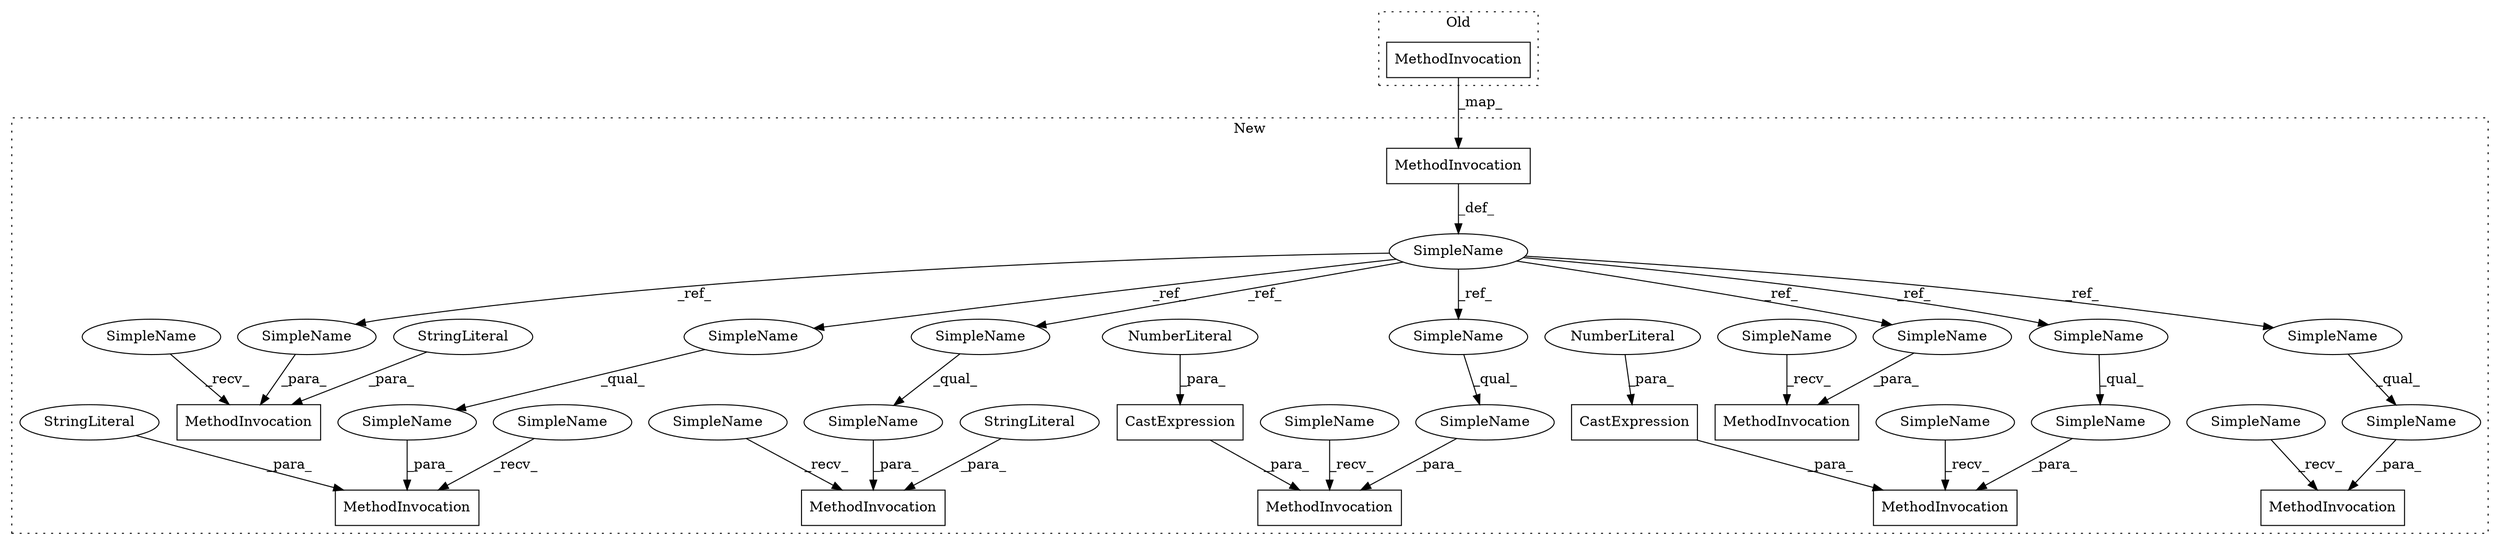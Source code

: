 digraph G {
subgraph cluster0 {
5 [label="MethodInvocation" a="32" s="8469,8498" l="6,1" shape="box"];
label = "Old";
style="dotted";
}
subgraph cluster1 {
1 [label="CastExpression" a="11" s="11480" l="6" shape="box"];
2 [label="CastExpression" a="11" s="11414" l="6" shape="box"];
3 [label="MethodInvocation" a="32" s="11236,11310" l="6,1" shape="box"];
4 [label="MethodInvocation" a="32" s="11541,11580" l="5,1" shape="box"];
6 [label="MethodInvocation" a="32" s="11474,11519" l="6,1" shape="box"];
7 [label="MethodInvocation" a="32" s="11408,11452" l="6,1" shape="box"];
8 [label="MethodInvocation" a="32" s="11061,11120" l="36,1" shape="box"];
9 [label="MethodInvocation" a="32" s="11155,11177" l="5,38" shape="box"];
10 [label="MethodInvocation" a="32" s="11602,11630" l="6,30" shape="box"];
11 [label="MethodInvocation" a="32" s="11332,11386" l="6,1" shape="box"];
12 [label="NumberLiteral" a="34" s="11486" l="4" shape="ellipse"];
13 [label="NumberLiteral" a="34" s="11420" l="6" shape="ellipse"];
14 [label="SimpleName" a="42" s="11534" l="6" shape="ellipse"];
15 [label="SimpleName" a="42" s="11281" l="17" shape="ellipse"];
16 [label="SimpleName" a="42" s="11325" l="6" shape="ellipse"];
17 [label="SimpleName" a="42" s="11229" l="6" shape="ellipse"];
18 [label="SimpleName" a="42" s="11546" l="17" shape="ellipse"];
19 [label="SimpleName" a="42" s="11595" l="6" shape="ellipse"];
20 [label="SimpleName" a="42" s="11613" l="17" shape="ellipse"];
21 [label="SimpleName" a="42" s="11492" l="17" shape="ellipse"];
22 [label="SimpleName" a="42" s="11354" l="17" shape="ellipse"];
23 [label="SimpleName" a="42" s="11281" l="29" shape="ellipse"];
24 [label="SimpleName" a="42" s="11401" l="6" shape="ellipse"];
25 [label="SimpleName" a="42" s="11160" l="17" shape="ellipse"];
26 [label="SimpleName" a="42" s="11029" l="17" shape="ellipse"];
27 [label="SimpleName" a="42" s="11546" l="34" shape="ellipse"];
28 [label="SimpleName" a="42" s="11467" l="6" shape="ellipse"];
29 [label="SimpleName" a="42" s="11492" l="27" shape="ellipse"];
30 [label="SimpleName" a="42" s="11148" l="6" shape="ellipse"];
31 [label="SimpleName" a="42" s="11428" l="17" shape="ellipse"];
32 [label="SimpleName" a="42" s="11428" l="24" shape="ellipse"];
33 [label="SimpleName" a="42" s="11354" l="32" shape="ellipse"];
34 [label="StringLiteral" a="45" s="11338" l="14" shape="ellipse"];
35 [label="StringLiteral" a="45" s="11608" l="3" shape="ellipse"];
36 [label="StringLiteral" a="45" s="11242" l="37" shape="ellipse"];
label = "New";
style="dotted";
}
1 -> 6 [label="_para_"];
2 -> 7 [label="_para_"];
5 -> 8 [label="_map_"];
8 -> 26 [label="_def_"];
12 -> 1 [label="_para_"];
13 -> 2 [label="_para_"];
14 -> 4 [label="_recv_"];
15 -> 23 [label="_qual_"];
16 -> 11 [label="_recv_"];
17 -> 3 [label="_recv_"];
18 -> 27 [label="_qual_"];
19 -> 10 [label="_recv_"];
20 -> 10 [label="_para_"];
21 -> 29 [label="_qual_"];
22 -> 33 [label="_qual_"];
23 -> 3 [label="_para_"];
24 -> 7 [label="_recv_"];
25 -> 9 [label="_para_"];
26 -> 18 [label="_ref_"];
26 -> 21 [label="_ref_"];
26 -> 15 [label="_ref_"];
26 -> 20 [label="_ref_"];
26 -> 25 [label="_ref_"];
26 -> 31 [label="_ref_"];
26 -> 22 [label="_ref_"];
27 -> 4 [label="_para_"];
28 -> 6 [label="_recv_"];
29 -> 6 [label="_para_"];
30 -> 9 [label="_recv_"];
31 -> 32 [label="_qual_"];
32 -> 7 [label="_para_"];
33 -> 11 [label="_para_"];
34 -> 11 [label="_para_"];
35 -> 10 [label="_para_"];
36 -> 3 [label="_para_"];
}